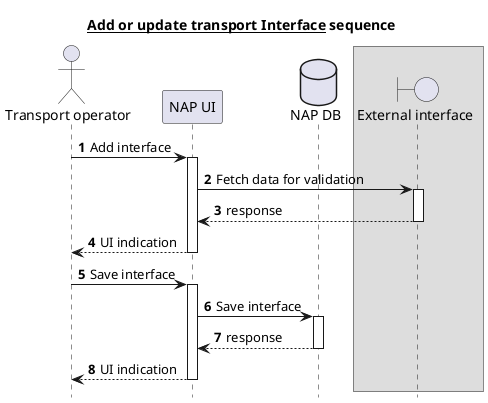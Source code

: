 @startuml
title __Add or update transport Interface__ sequence
autonumber
hide footbox

actor "Transport operator" as OPER
participant "NAP UI" as UI
database "NAP DB" as DB
box
  boundary "External interface" as IFACE
end box

OPER->UI: Add interface
activate UI
  UI->IFACE: Fetch data for validation
  activate IFACE
  return response
return UI indication

OPER->UI: Save interface
activate UI
  UI->DB: Save interface
  activate DB
  return response
return UI indication

@enduml
